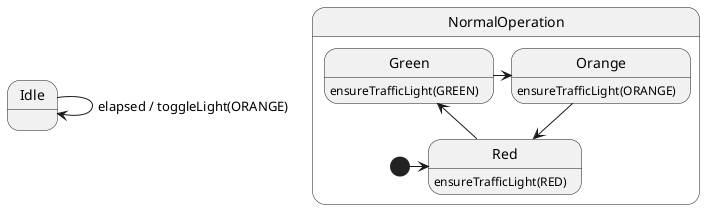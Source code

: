@startuml

State NormalOperation {
State Green: ensureTrafficLight(GREEN)
State Orange: ensureTrafficLight(ORANGE)
State Red: ensureTrafficLight(RED)

[*] -> Red
Green ->Orange
Orange -> Red
Red -up-> Green

}

State Idle
Idle -> Idle: elapsed / toggleLight(ORANGE)

@enduml